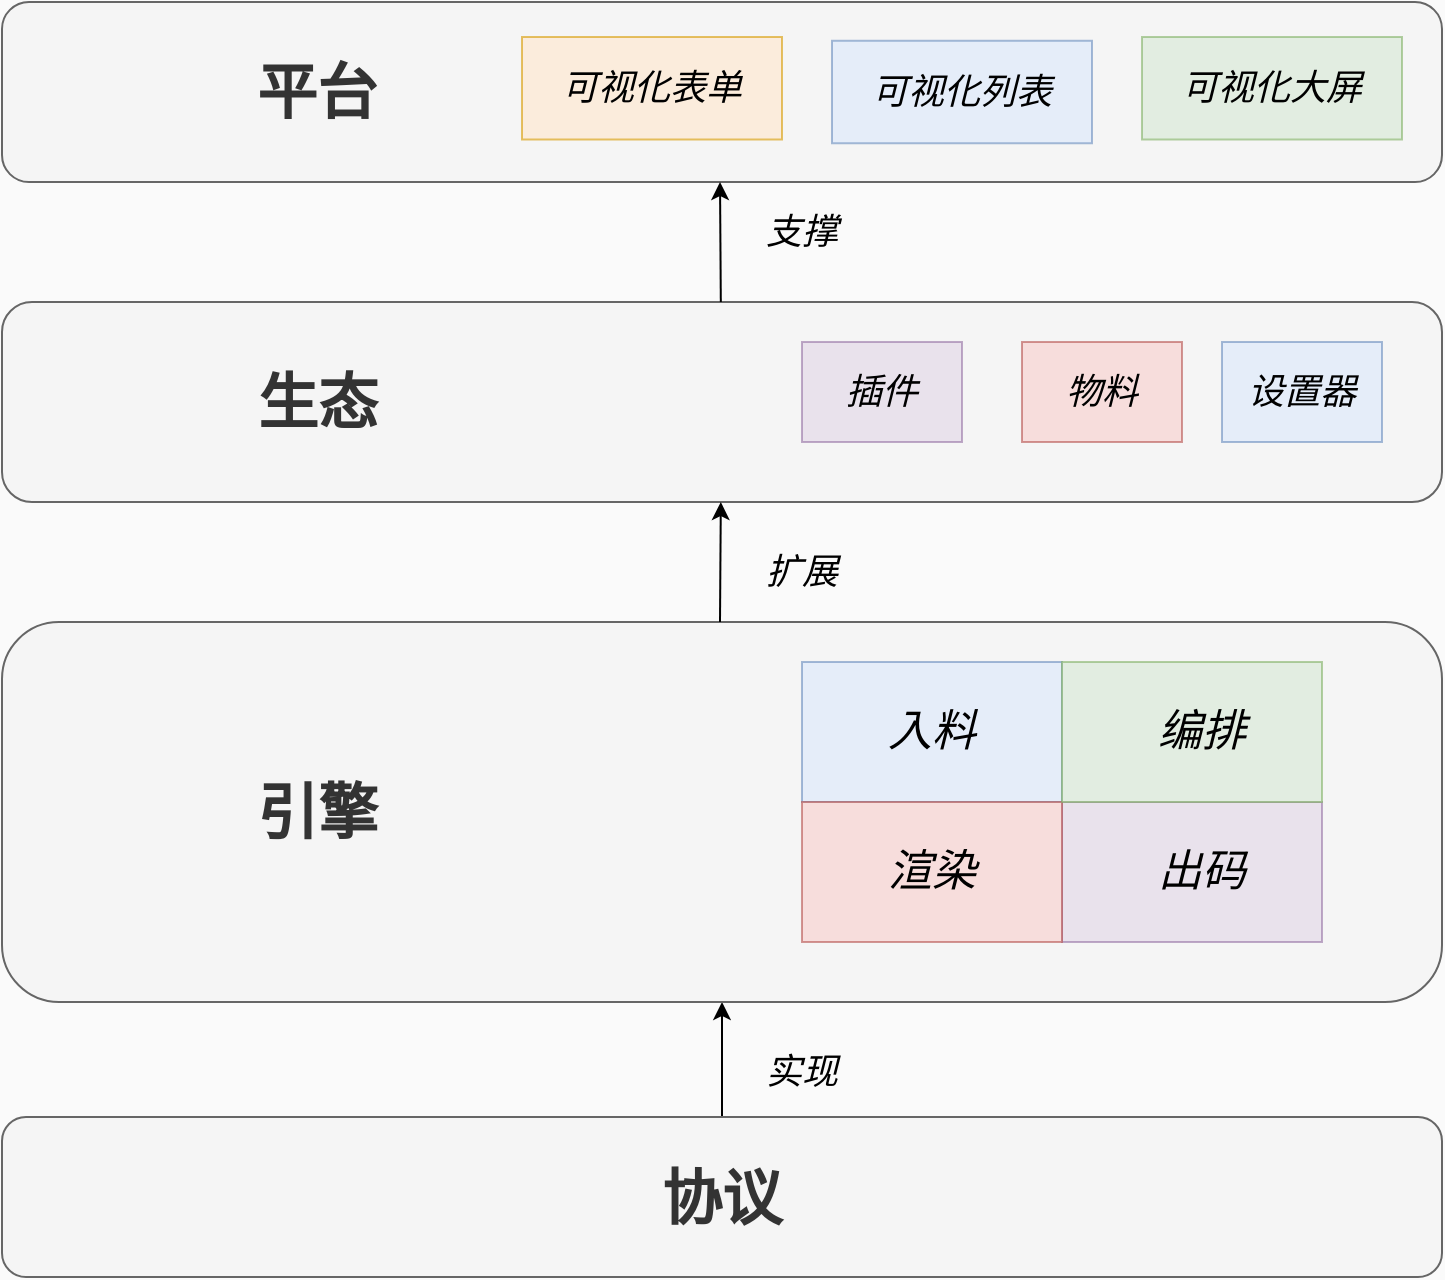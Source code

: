 <mxfile version="22.0.8" type="github">
  <diagram name="Page-1" id="7a6c530e-6e37-e111-ec74-82921da8cc10">
    <mxGraphModel dx="1434" dy="790" grid="1" gridSize="10" guides="1" tooltips="1" connect="1" arrows="1" fold="1" page="1" pageScale="1.5" pageWidth="1169" pageHeight="827" background="#fafafa" math="0" shadow="0">
      <root>
        <mxCell id="0" style=";html=1;" />
        <mxCell id="1" style=";html=1;" parent="0" />
        <mxCell id="8YbiT-mVhXR2Qsog-cJr-46" value="" style="edgeStyle=orthogonalEdgeStyle;rounded=0;orthogonalLoop=1;jettySize=auto;html=1;" parent="1" source="v45Ix_i_PR5ZK04mT_bR-12" target="v45Ix_i_PR5ZK04mT_bR-13" edge="1">
          <mxGeometry relative="1" as="geometry" />
        </mxCell>
        <mxCell id="v45Ix_i_PR5ZK04mT_bR-12" value="" style="rounded=1;whiteSpace=wrap;html=1;fillColor=#f5f5f5;fontColor=#333333;strokeColor=#666666;" parent="1" vertex="1">
          <mxGeometry x="360" y="727.5" width="720" height="80" as="geometry" />
        </mxCell>
        <mxCell id="v45Ix_i_PR5ZK04mT_bR-13" value="" style="rounded=1;whiteSpace=wrap;html=1;fillColor=#f5f5f5;fontColor=#333333;strokeColor=#666666;" parent="1" vertex="1">
          <mxGeometry x="360" y="480" width="720" height="190" as="geometry" />
        </mxCell>
        <mxCell id="v45Ix_i_PR5ZK04mT_bR-14" value="" style="rounded=1;whiteSpace=wrap;html=1;fillColor=#f5f5f5;fontColor=#333333;strokeColor=#666666;" parent="1" vertex="1">
          <mxGeometry x="360" y="320" width="720" height="100" as="geometry" />
        </mxCell>
        <mxCell id="v45Ix_i_PR5ZK04mT_bR-15" value="" style="rounded=1;whiteSpace=wrap;html=1;fillColor=#f5f5f5;fontColor=#333333;strokeColor=#666666;" parent="1" vertex="1">
          <mxGeometry x="360" y="170" width="720" height="90" as="geometry" />
        </mxCell>
        <mxCell id="8YbiT-mVhXR2Qsog-cJr-9" value="" style="endArrow=classic;html=1;rounded=0;" parent="1" edge="1">
          <mxGeometry width="50" height="50" relative="1" as="geometry">
            <mxPoint x="719.41" y="320" as="sourcePoint" />
            <mxPoint x="719" y="260" as="targetPoint" />
          </mxGeometry>
        </mxCell>
        <mxCell id="8YbiT-mVhXR2Qsog-cJr-10" value="" style="endArrow=classic;html=1;rounded=0;" parent="1" edge="1">
          <mxGeometry width="50" height="50" relative="1" as="geometry">
            <mxPoint x="719" y="480" as="sourcePoint" />
            <mxPoint x="719.41" y="420" as="targetPoint" />
          </mxGeometry>
        </mxCell>
        <mxCell id="8YbiT-mVhXR2Qsog-cJr-12" value="" style="rounded=0;whiteSpace=wrap;html=1;fillColor=#dae8fc;strokeColor=#6c8ebf;opacity=60;" parent="1" vertex="1">
          <mxGeometry x="760" y="500" width="130" height="70" as="geometry" />
        </mxCell>
        <mxCell id="8YbiT-mVhXR2Qsog-cJr-16" value="" style="rounded=0;whiteSpace=wrap;html=1;fillColor=#e1d5e7;strokeColor=#9673a6;opacity=60;" parent="1" vertex="1">
          <mxGeometry x="890" y="570" width="130" height="70" as="geometry" />
        </mxCell>
        <mxCell id="8YbiT-mVhXR2Qsog-cJr-17" value="" style="rounded=0;whiteSpace=wrap;html=1;fillColor=#f8cecc;strokeColor=#b85450;opacity=60;" parent="1" vertex="1">
          <mxGeometry x="760" y="570" width="130" height="70" as="geometry" />
        </mxCell>
        <mxCell id="8YbiT-mVhXR2Qsog-cJr-18" value="" style="rounded=0;whiteSpace=wrap;html=1;fillColor=#d5e8d4;strokeColor=#82b366;opacity=60;" parent="1" vertex="1">
          <mxGeometry x="890" y="500" width="130" height="70" as="geometry" />
        </mxCell>
        <mxCell id="8YbiT-mVhXR2Qsog-cJr-19" value="入料" style="text;html=1;strokeColor=none;fillColor=none;align=center;verticalAlign=middle;whiteSpace=wrap;rounded=0;labelBorderColor=none;fontSize=22;opacity=60;fontStyle=2" parent="1" vertex="1">
          <mxGeometry x="795" y="520" width="60" height="30" as="geometry" />
        </mxCell>
        <mxCell id="8YbiT-mVhXR2Qsog-cJr-20" value="编排" style="text;html=1;strokeColor=none;fillColor=none;align=center;verticalAlign=middle;whiteSpace=wrap;rounded=0;fontSize=22;fontStyle=2" parent="1" vertex="1">
          <mxGeometry x="930" y="520" width="60" height="30" as="geometry" />
        </mxCell>
        <mxCell id="8YbiT-mVhXR2Qsog-cJr-21" value="渲染" style="text;html=1;strokeColor=none;fillColor=none;align=center;verticalAlign=middle;whiteSpace=wrap;rounded=0;fontSize=22;fontStyle=2" parent="1" vertex="1">
          <mxGeometry x="795" y="590" width="60" height="30" as="geometry" />
        </mxCell>
        <mxCell id="8YbiT-mVhXR2Qsog-cJr-22" value="出码" style="text;html=1;strokeColor=none;fillColor=none;align=center;verticalAlign=middle;whiteSpace=wrap;rounded=0;fontSize=22;fontStyle=2" parent="1" vertex="1">
          <mxGeometry x="930" y="590" width="60" height="30" as="geometry" />
        </mxCell>
        <mxCell id="8YbiT-mVhXR2Qsog-cJr-24" value="引擎" style="text;strokeColor=none;fillColor=none;align=center;verticalAlign=middle;whiteSpace=wrap;rounded=0;labelBorderColor=none;fontSize=30;fontStyle=1;fontColor=#333;" parent="1" vertex="1">
          <mxGeometry x="462.5" y="547.5" width="110" height="55" as="geometry" />
        </mxCell>
        <mxCell id="8YbiT-mVhXR2Qsog-cJr-25" value="生态" style="text;html=1;strokeColor=none;fillColor=none;align=center;verticalAlign=middle;whiteSpace=wrap;rounded=0;fontSize=30;fontStyle=1;fontColor=#333;" parent="1" vertex="1">
          <mxGeometry x="462.5" y="340" width="110" height="60" as="geometry" />
        </mxCell>
        <mxCell id="8YbiT-mVhXR2Qsog-cJr-26" value="&lt;font color=&quot;#333333&quot;&gt;协议&lt;/font&gt;" style="text;html=1;strokeColor=none;fillColor=none;align=center;verticalAlign=middle;whiteSpace=wrap;rounded=0;fontSize=30;fontStyle=1" parent="1" vertex="1">
          <mxGeometry x="630" y="750" width="180" height="35" as="geometry" />
        </mxCell>
        <mxCell id="8YbiT-mVhXR2Qsog-cJr-29" value="插件" style="rounded=0;whiteSpace=wrap;html=1;fontSize=18;fillColor=#e1d5e7;strokeColor=#9673a6;opacity=60;fontStyle=2" parent="1" vertex="1">
          <mxGeometry x="760" y="340" width="80" height="50" as="geometry" />
        </mxCell>
        <mxCell id="8YbiT-mVhXR2Qsog-cJr-30" value="物料" style="rounded=0;whiteSpace=wrap;html=1;fontSize=18;fillColor=#f8cecc;strokeColor=#b85450;opacity=60;fontStyle=2" parent="1" vertex="1">
          <mxGeometry x="870" y="340" width="80" height="50" as="geometry" />
        </mxCell>
        <mxCell id="8YbiT-mVhXR2Qsog-cJr-31" value="设置器" style="rounded=0;whiteSpace=wrap;html=1;fontSize=18;fillColor=#dae8fc;strokeColor=#6c8ebf;opacity=60;fontStyle=2" parent="1" vertex="1">
          <mxGeometry x="970" y="340" width="80" height="50" as="geometry" />
        </mxCell>
        <mxCell id="8YbiT-mVhXR2Qsog-cJr-33" value="&lt;font color=&quot;#333333&quot;&gt;平台&lt;/font&gt;" style="text;html=1;strokeColor=none;fillColor=none;align=center;verticalAlign=middle;whiteSpace=wrap;rounded=0;fontSize=30;fontStyle=1;fontColor=#666;" parent="1" vertex="1">
          <mxGeometry x="470" y="187.5" width="95" height="55" as="geometry" />
        </mxCell>
        <mxCell id="8YbiT-mVhXR2Qsog-cJr-36" value="&lt;font style=&quot;font-size: 18px;&quot;&gt;可视化表单&lt;/font&gt;" style="rounded=0;whiteSpace=wrap;html=1;fontSize=18;fillColor=#ffe6cc;strokeColor=#d79b00;opacity=60;fontStyle=2" parent="1" vertex="1">
          <mxGeometry x="620" y="187.5" width="130" height="51.25" as="geometry" />
        </mxCell>
        <mxCell id="8YbiT-mVhXR2Qsog-cJr-37" value="&lt;font style=&quot;font-size: 18px;&quot;&gt;可视化列表&lt;/font&gt;" style="rounded=0;whiteSpace=wrap;html=1;fontSize=18;fillColor=#dae8fc;strokeColor=#6c8ebf;opacity=60;fontStyle=2" parent="1" vertex="1">
          <mxGeometry x="775" y="189.38" width="130" height="51.25" as="geometry" />
        </mxCell>
        <mxCell id="8YbiT-mVhXR2Qsog-cJr-38" value="&lt;font style=&quot;font-size: 18px;&quot;&gt;可视化大屏&lt;/font&gt;" style="rounded=0;whiteSpace=wrap;html=1;fontSize=18;fillColor=#d5e8d4;strokeColor=#82b366;opacity=60;fontStyle=2" parent="1" vertex="1">
          <mxGeometry x="930" y="187.5" width="130" height="51.25" as="geometry" />
        </mxCell>
        <mxCell id="8YbiT-mVhXR2Qsog-cJr-39" value="实现" style="text;html=1;strokeColor=none;fillColor=none;align=center;verticalAlign=middle;whiteSpace=wrap;rounded=0;fontSize=18;fontStyle=2" parent="1" vertex="1">
          <mxGeometry x="730" y="690" width="60" height="30" as="geometry" />
        </mxCell>
        <mxCell id="8YbiT-mVhXR2Qsog-cJr-40" value="扩展" style="text;html=1;strokeColor=none;fillColor=none;align=center;verticalAlign=middle;whiteSpace=wrap;rounded=0;fontSize=18;fontStyle=2" parent="1" vertex="1">
          <mxGeometry x="730" y="440" width="60" height="30" as="geometry" />
        </mxCell>
        <mxCell id="8YbiT-mVhXR2Qsog-cJr-41" value="支撑" style="text;html=1;strokeColor=none;fillColor=none;align=center;verticalAlign=middle;whiteSpace=wrap;rounded=0;fontSize=18;fontStyle=2" parent="1" vertex="1">
          <mxGeometry x="730" y="270" width="60" height="30" as="geometry" />
        </mxCell>
      </root>
    </mxGraphModel>
  </diagram>
</mxfile>
